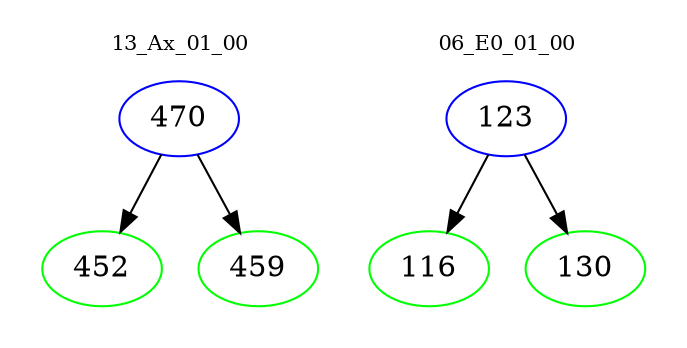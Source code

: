 digraph{
subgraph cluster_0 {
color = white
label = "13_Ax_01_00";
fontsize=10;
T0_470 [label="470", color="blue"]
T0_470 -> T0_452 [color="black"]
T0_452 [label="452", color="green"]
T0_470 -> T0_459 [color="black"]
T0_459 [label="459", color="green"]
}
subgraph cluster_1 {
color = white
label = "06_E0_01_00";
fontsize=10;
T1_123 [label="123", color="blue"]
T1_123 -> T1_116 [color="black"]
T1_116 [label="116", color="green"]
T1_123 -> T1_130 [color="black"]
T1_130 [label="130", color="green"]
}
}
